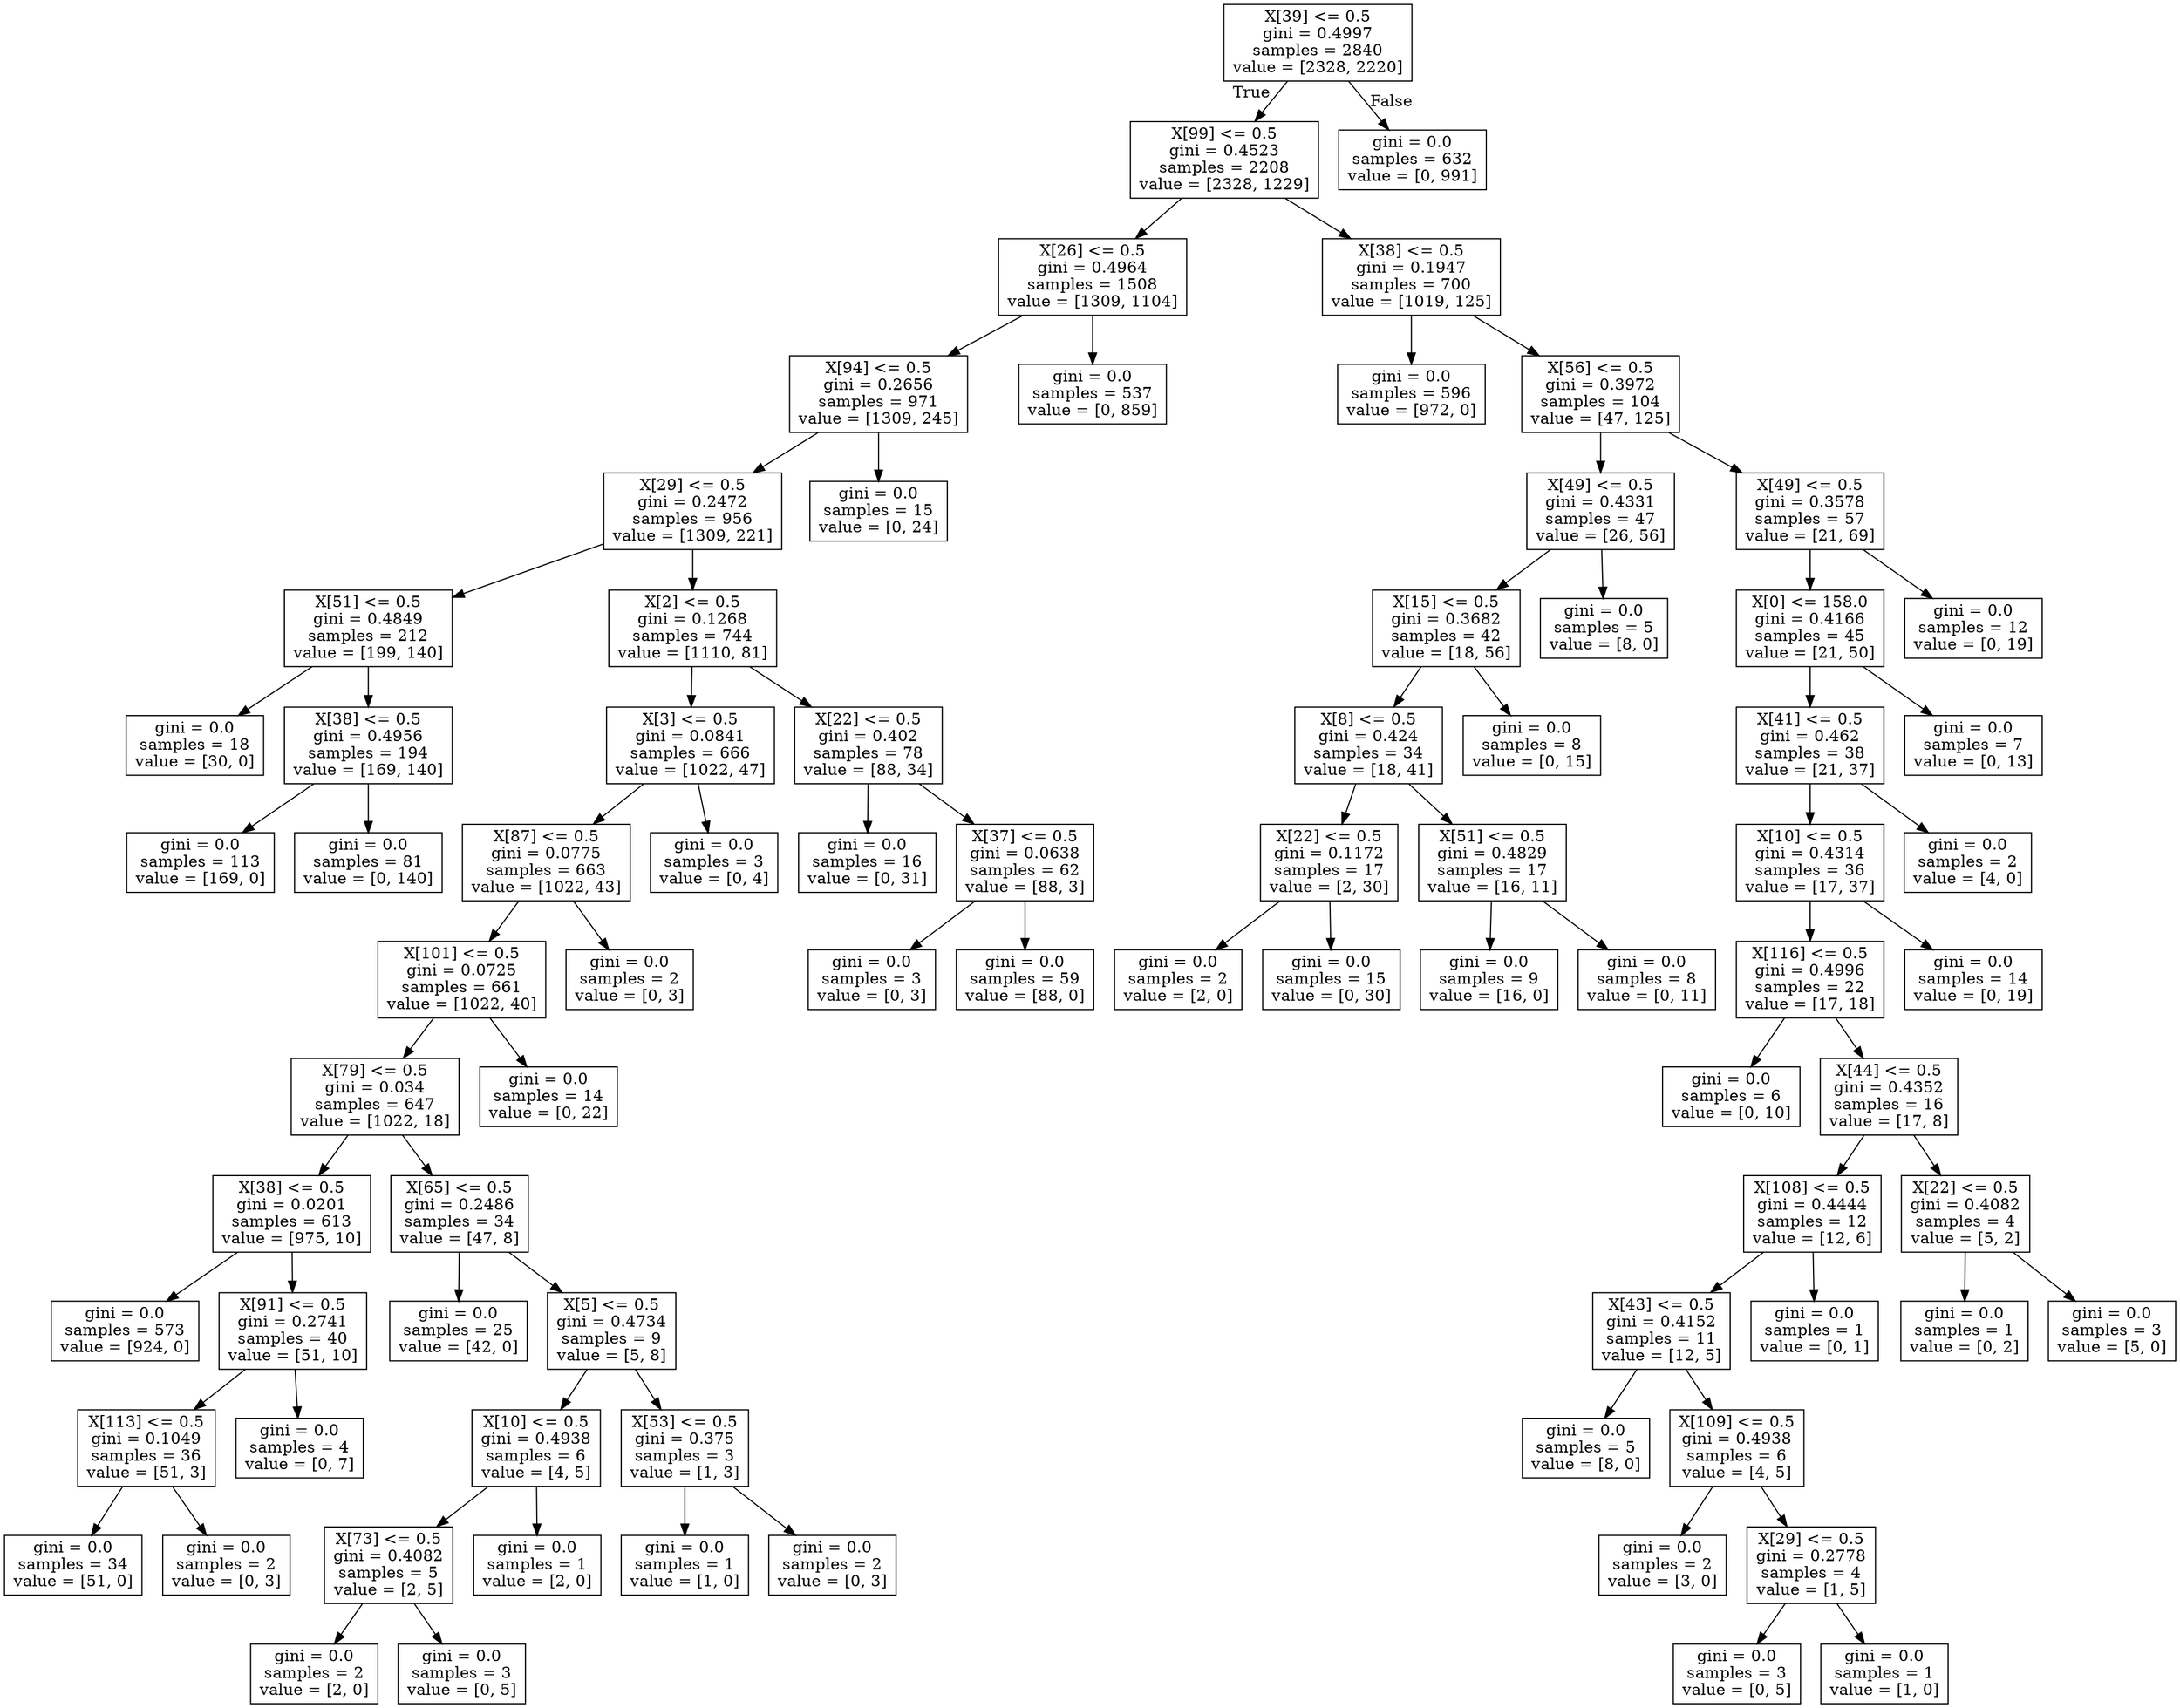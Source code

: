 digraph Tree {
node [shape=box] ;
0 [label="X[39] <= 0.5\ngini = 0.4997\nsamples = 2840\nvalue = [2328, 2220]"] ;
1 [label="X[99] <= 0.5\ngini = 0.4523\nsamples = 2208\nvalue = [2328, 1229]"] ;
0 -> 1 [labeldistance=2.5, labelangle=45, headlabel="True"] ;
2 [label="X[26] <= 0.5\ngini = 0.4964\nsamples = 1508\nvalue = [1309, 1104]"] ;
1 -> 2 ;
3 [label="X[94] <= 0.5\ngini = 0.2656\nsamples = 971\nvalue = [1309, 245]"] ;
2 -> 3 ;
4 [label="X[29] <= 0.5\ngini = 0.2472\nsamples = 956\nvalue = [1309, 221]"] ;
3 -> 4 ;
5 [label="X[51] <= 0.5\ngini = 0.4849\nsamples = 212\nvalue = [199, 140]"] ;
4 -> 5 ;
6 [label="gini = 0.0\nsamples = 18\nvalue = [30, 0]"] ;
5 -> 6 ;
7 [label="X[38] <= 0.5\ngini = 0.4956\nsamples = 194\nvalue = [169, 140]"] ;
5 -> 7 ;
8 [label="gini = 0.0\nsamples = 113\nvalue = [169, 0]"] ;
7 -> 8 ;
9 [label="gini = 0.0\nsamples = 81\nvalue = [0, 140]"] ;
7 -> 9 ;
10 [label="X[2] <= 0.5\ngini = 0.1268\nsamples = 744\nvalue = [1110, 81]"] ;
4 -> 10 ;
11 [label="X[3] <= 0.5\ngini = 0.0841\nsamples = 666\nvalue = [1022, 47]"] ;
10 -> 11 ;
12 [label="X[87] <= 0.5\ngini = 0.0775\nsamples = 663\nvalue = [1022, 43]"] ;
11 -> 12 ;
13 [label="X[101] <= 0.5\ngini = 0.0725\nsamples = 661\nvalue = [1022, 40]"] ;
12 -> 13 ;
14 [label="X[79] <= 0.5\ngini = 0.034\nsamples = 647\nvalue = [1022, 18]"] ;
13 -> 14 ;
15 [label="X[38] <= 0.5\ngini = 0.0201\nsamples = 613\nvalue = [975, 10]"] ;
14 -> 15 ;
16 [label="gini = 0.0\nsamples = 573\nvalue = [924, 0]"] ;
15 -> 16 ;
17 [label="X[91] <= 0.5\ngini = 0.2741\nsamples = 40\nvalue = [51, 10]"] ;
15 -> 17 ;
18 [label="X[113] <= 0.5\ngini = 0.1049\nsamples = 36\nvalue = [51, 3]"] ;
17 -> 18 ;
19 [label="gini = 0.0\nsamples = 34\nvalue = [51, 0]"] ;
18 -> 19 ;
20 [label="gini = 0.0\nsamples = 2\nvalue = [0, 3]"] ;
18 -> 20 ;
21 [label="gini = 0.0\nsamples = 4\nvalue = [0, 7]"] ;
17 -> 21 ;
22 [label="X[65] <= 0.5\ngini = 0.2486\nsamples = 34\nvalue = [47, 8]"] ;
14 -> 22 ;
23 [label="gini = 0.0\nsamples = 25\nvalue = [42, 0]"] ;
22 -> 23 ;
24 [label="X[5] <= 0.5\ngini = 0.4734\nsamples = 9\nvalue = [5, 8]"] ;
22 -> 24 ;
25 [label="X[10] <= 0.5\ngini = 0.4938\nsamples = 6\nvalue = [4, 5]"] ;
24 -> 25 ;
26 [label="X[73] <= 0.5\ngini = 0.4082\nsamples = 5\nvalue = [2, 5]"] ;
25 -> 26 ;
27 [label="gini = 0.0\nsamples = 2\nvalue = [2, 0]"] ;
26 -> 27 ;
28 [label="gini = 0.0\nsamples = 3\nvalue = [0, 5]"] ;
26 -> 28 ;
29 [label="gini = 0.0\nsamples = 1\nvalue = [2, 0]"] ;
25 -> 29 ;
30 [label="X[53] <= 0.5\ngini = 0.375\nsamples = 3\nvalue = [1, 3]"] ;
24 -> 30 ;
31 [label="gini = 0.0\nsamples = 1\nvalue = [1, 0]"] ;
30 -> 31 ;
32 [label="gini = 0.0\nsamples = 2\nvalue = [0, 3]"] ;
30 -> 32 ;
33 [label="gini = 0.0\nsamples = 14\nvalue = [0, 22]"] ;
13 -> 33 ;
34 [label="gini = 0.0\nsamples = 2\nvalue = [0, 3]"] ;
12 -> 34 ;
35 [label="gini = 0.0\nsamples = 3\nvalue = [0, 4]"] ;
11 -> 35 ;
36 [label="X[22] <= 0.5\ngini = 0.402\nsamples = 78\nvalue = [88, 34]"] ;
10 -> 36 ;
37 [label="gini = 0.0\nsamples = 16\nvalue = [0, 31]"] ;
36 -> 37 ;
38 [label="X[37] <= 0.5\ngini = 0.0638\nsamples = 62\nvalue = [88, 3]"] ;
36 -> 38 ;
39 [label="gini = 0.0\nsamples = 3\nvalue = [0, 3]"] ;
38 -> 39 ;
40 [label="gini = 0.0\nsamples = 59\nvalue = [88, 0]"] ;
38 -> 40 ;
41 [label="gini = 0.0\nsamples = 15\nvalue = [0, 24]"] ;
3 -> 41 ;
42 [label="gini = 0.0\nsamples = 537\nvalue = [0, 859]"] ;
2 -> 42 ;
43 [label="X[38] <= 0.5\ngini = 0.1947\nsamples = 700\nvalue = [1019, 125]"] ;
1 -> 43 ;
44 [label="gini = 0.0\nsamples = 596\nvalue = [972, 0]"] ;
43 -> 44 ;
45 [label="X[56] <= 0.5\ngini = 0.3972\nsamples = 104\nvalue = [47, 125]"] ;
43 -> 45 ;
46 [label="X[49] <= 0.5\ngini = 0.4331\nsamples = 47\nvalue = [26, 56]"] ;
45 -> 46 ;
47 [label="X[15] <= 0.5\ngini = 0.3682\nsamples = 42\nvalue = [18, 56]"] ;
46 -> 47 ;
48 [label="X[8] <= 0.5\ngini = 0.424\nsamples = 34\nvalue = [18, 41]"] ;
47 -> 48 ;
49 [label="X[22] <= 0.5\ngini = 0.1172\nsamples = 17\nvalue = [2, 30]"] ;
48 -> 49 ;
50 [label="gini = 0.0\nsamples = 2\nvalue = [2, 0]"] ;
49 -> 50 ;
51 [label="gini = 0.0\nsamples = 15\nvalue = [0, 30]"] ;
49 -> 51 ;
52 [label="X[51] <= 0.5\ngini = 0.4829\nsamples = 17\nvalue = [16, 11]"] ;
48 -> 52 ;
53 [label="gini = 0.0\nsamples = 9\nvalue = [16, 0]"] ;
52 -> 53 ;
54 [label="gini = 0.0\nsamples = 8\nvalue = [0, 11]"] ;
52 -> 54 ;
55 [label="gini = 0.0\nsamples = 8\nvalue = [0, 15]"] ;
47 -> 55 ;
56 [label="gini = 0.0\nsamples = 5\nvalue = [8, 0]"] ;
46 -> 56 ;
57 [label="X[49] <= 0.5\ngini = 0.3578\nsamples = 57\nvalue = [21, 69]"] ;
45 -> 57 ;
58 [label="X[0] <= 158.0\ngini = 0.4166\nsamples = 45\nvalue = [21, 50]"] ;
57 -> 58 ;
59 [label="X[41] <= 0.5\ngini = 0.462\nsamples = 38\nvalue = [21, 37]"] ;
58 -> 59 ;
60 [label="X[10] <= 0.5\ngini = 0.4314\nsamples = 36\nvalue = [17, 37]"] ;
59 -> 60 ;
61 [label="X[116] <= 0.5\ngini = 0.4996\nsamples = 22\nvalue = [17, 18]"] ;
60 -> 61 ;
62 [label="gini = 0.0\nsamples = 6\nvalue = [0, 10]"] ;
61 -> 62 ;
63 [label="X[44] <= 0.5\ngini = 0.4352\nsamples = 16\nvalue = [17, 8]"] ;
61 -> 63 ;
64 [label="X[108] <= 0.5\ngini = 0.4444\nsamples = 12\nvalue = [12, 6]"] ;
63 -> 64 ;
65 [label="X[43] <= 0.5\ngini = 0.4152\nsamples = 11\nvalue = [12, 5]"] ;
64 -> 65 ;
66 [label="gini = 0.0\nsamples = 5\nvalue = [8, 0]"] ;
65 -> 66 ;
67 [label="X[109] <= 0.5\ngini = 0.4938\nsamples = 6\nvalue = [4, 5]"] ;
65 -> 67 ;
68 [label="gini = 0.0\nsamples = 2\nvalue = [3, 0]"] ;
67 -> 68 ;
69 [label="X[29] <= 0.5\ngini = 0.2778\nsamples = 4\nvalue = [1, 5]"] ;
67 -> 69 ;
70 [label="gini = 0.0\nsamples = 3\nvalue = [0, 5]"] ;
69 -> 70 ;
71 [label="gini = 0.0\nsamples = 1\nvalue = [1, 0]"] ;
69 -> 71 ;
72 [label="gini = 0.0\nsamples = 1\nvalue = [0, 1]"] ;
64 -> 72 ;
73 [label="X[22] <= 0.5\ngini = 0.4082\nsamples = 4\nvalue = [5, 2]"] ;
63 -> 73 ;
74 [label="gini = 0.0\nsamples = 1\nvalue = [0, 2]"] ;
73 -> 74 ;
75 [label="gini = 0.0\nsamples = 3\nvalue = [5, 0]"] ;
73 -> 75 ;
76 [label="gini = 0.0\nsamples = 14\nvalue = [0, 19]"] ;
60 -> 76 ;
77 [label="gini = 0.0\nsamples = 2\nvalue = [4, 0]"] ;
59 -> 77 ;
78 [label="gini = 0.0\nsamples = 7\nvalue = [0, 13]"] ;
58 -> 78 ;
79 [label="gini = 0.0\nsamples = 12\nvalue = [0, 19]"] ;
57 -> 79 ;
80 [label="gini = 0.0\nsamples = 632\nvalue = [0, 991]"] ;
0 -> 80 [labeldistance=2.5, labelangle=-45, headlabel="False"] ;
}